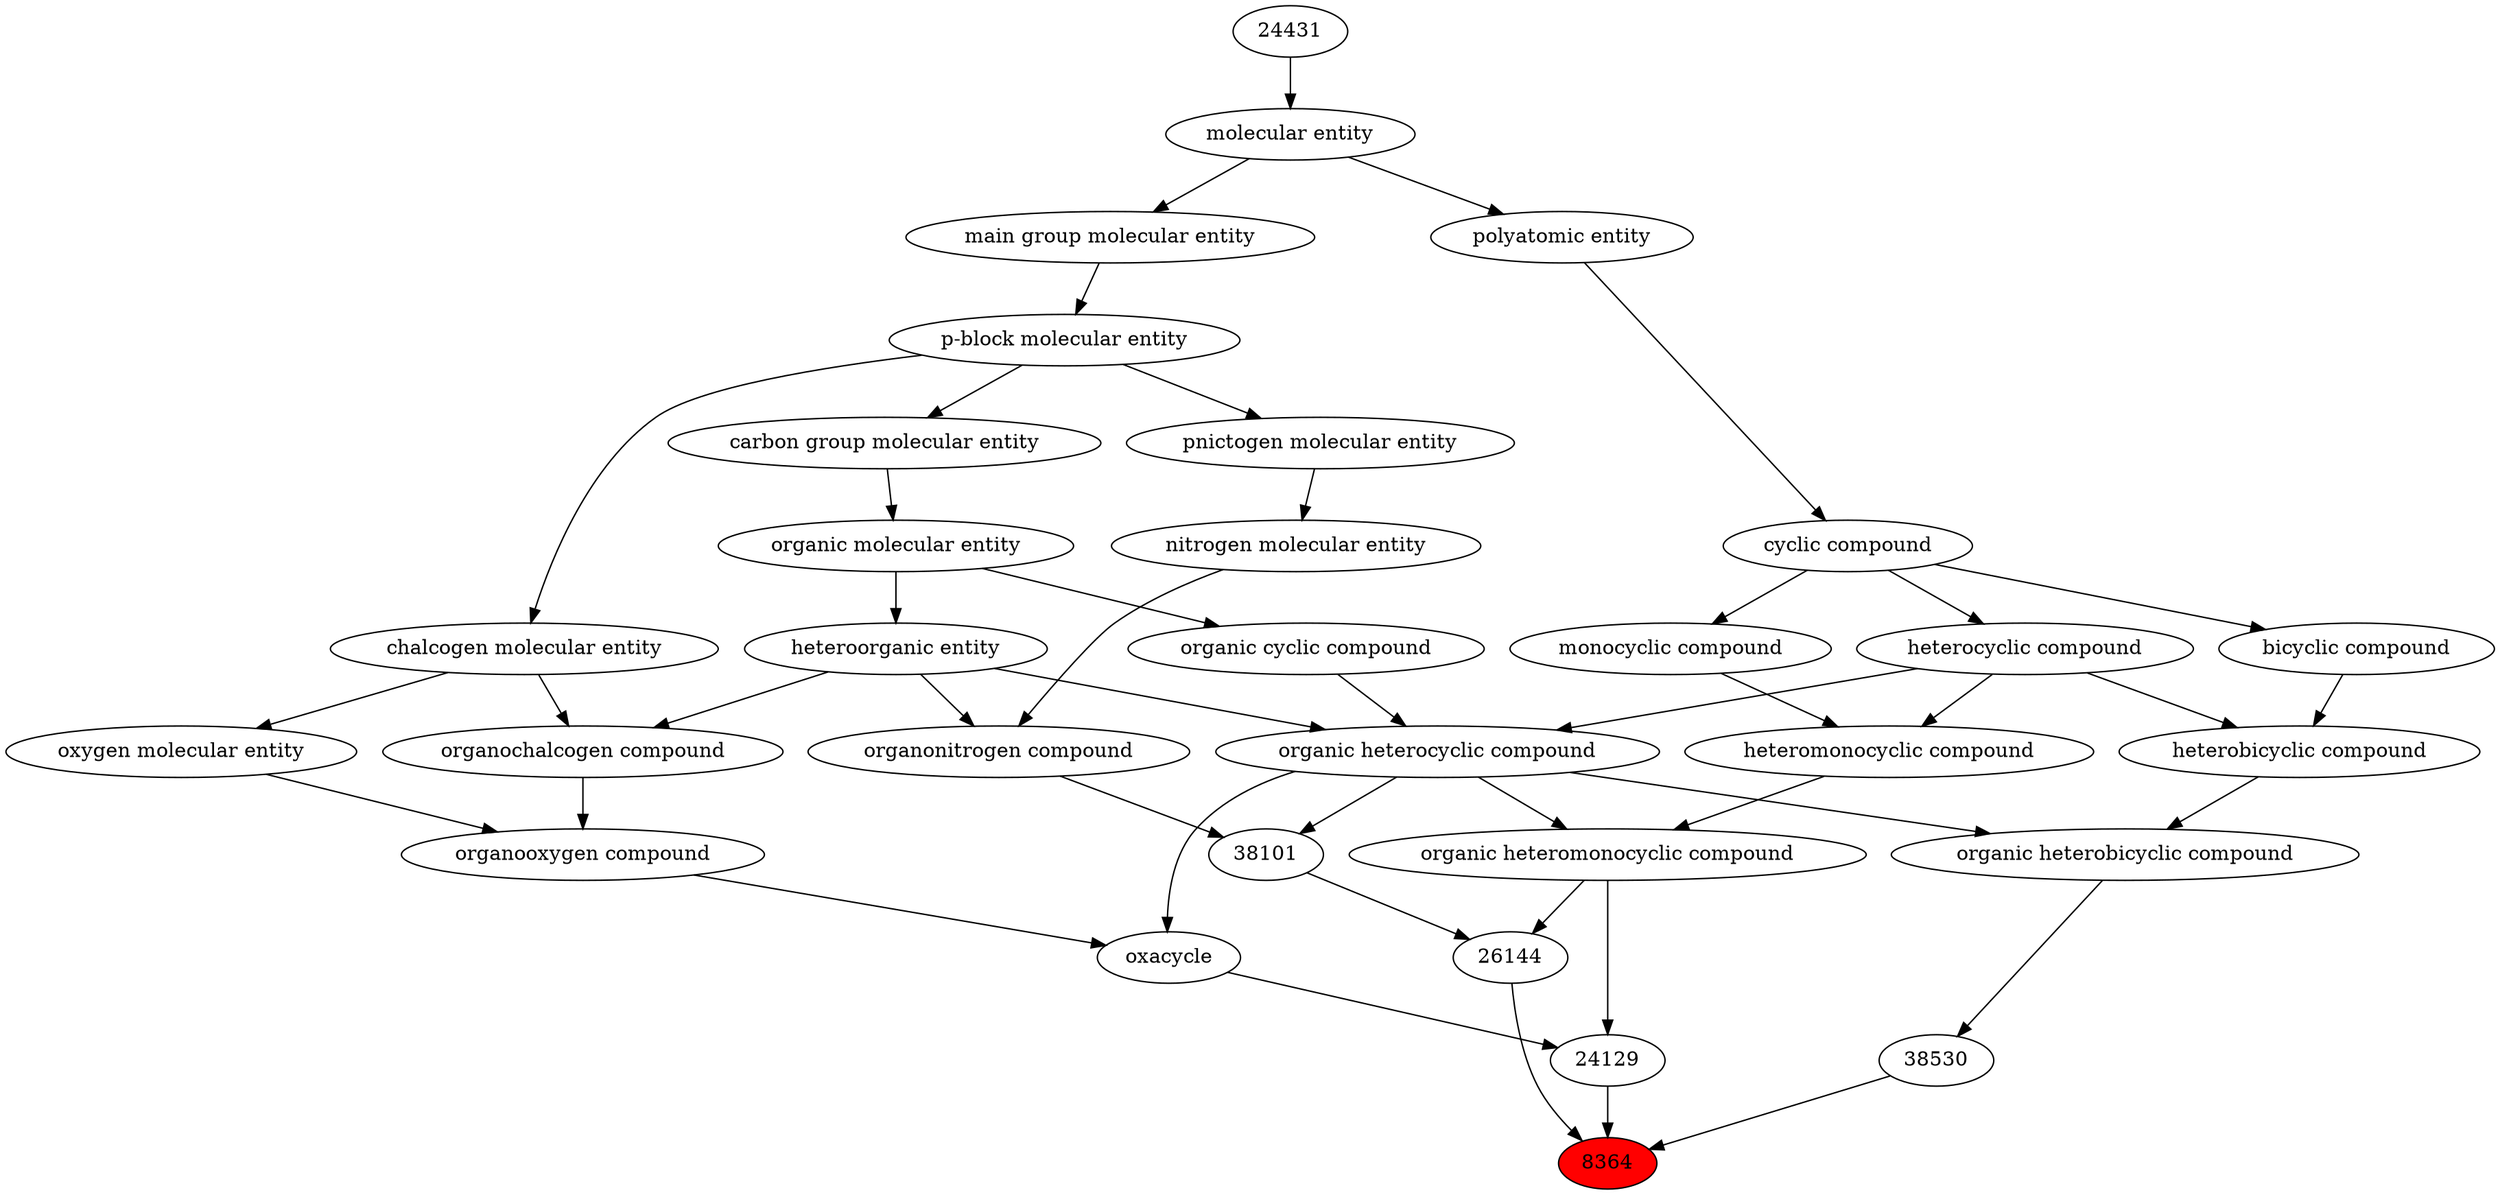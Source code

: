 digraph tree{ 
8364 [label="8364" fillcolor=red style=filled]
38530 -> 8364
24129 -> 8364
26144 -> 8364
38530 [label="38530"]
27171 -> 38530
24129 [label="24129"]
25693 -> 24129
38104 -> 24129
26144 [label="26144"]
38101 -> 26144
25693 -> 26144
27171 [label="organic heterobicyclic compound"]
33672 -> 27171
24532 -> 27171
25693 [label="organic heteromonocyclic compound"]
33670 -> 25693
24532 -> 25693
38104 [label="oxacycle"]
24532 -> 38104
36963 -> 38104
38101 [label="38101"]
24532 -> 38101
35352 -> 38101
33672 [label="heterobicyclic compound"]
33636 -> 33672
5686 -> 33672
24532 [label="organic heterocyclic compound"]
33285 -> 24532
33832 -> 24532
5686 -> 24532
33670 [label="heteromonocyclic compound"]
5686 -> 33670
33661 -> 33670
36963 [label="organooxygen compound"]
36962 -> 36963
25806 -> 36963
35352 [label="organonitrogen compound"]
51143 -> 35352
33285 -> 35352
33636 [label="bicyclic compound"]
33595 -> 33636
5686 [label="heterocyclic compound"]
33595 -> 5686
33285 [label="heteroorganic entity"]
50860 -> 33285
33832 [label="organic cyclic compound"]
50860 -> 33832
33661 [label="monocyclic compound"]
33595 -> 33661
36962 [label="organochalcogen compound"]
33285 -> 36962
33304 -> 36962
25806 [label="oxygen molecular entity"]
33304 -> 25806
51143 [label="nitrogen molecular entity"]
33302 -> 51143
33595 [label="cyclic compound"]
36357 -> 33595
50860 [label="organic molecular entity"]
33582 -> 50860
33304 [label="chalcogen molecular entity"]
33675 -> 33304
33302 [label="pnictogen molecular entity"]
33675 -> 33302
36357 [label="polyatomic entity"]
23367 -> 36357
33582 [label="carbon group molecular entity"]
33675 -> 33582
33675 [label="p-block molecular entity"]
33579 -> 33675
23367 [label="molecular entity"]
24431 -> 23367
33579 [label="main group molecular entity"]
23367 -> 33579
24431 [label="24431"]
}